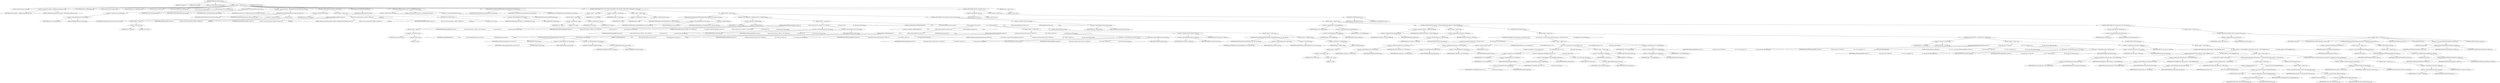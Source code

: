 digraph "TIFFReadCustomDirectory" {  
"90807" [label = <(METHOD,TIFFReadCustomDirectory)<SUB>5015</SUB>> ]
"90808" [label = <(PARAM,TIFF *tif)<SUB>5015</SUB>> ]
"90809" [label = <(PARAM,toff_t diroff)<SUB>5015</SUB>> ]
"90810" [label = <(PARAM,const TIFFFieldArray *infoarray)<SUB>5016</SUB>> ]
"90811" [label = <(BLOCK,&lt;empty&gt;,&lt;empty&gt;)<SUB>5017</SUB>> ]
"90812" [label = <(LOCAL,constchar[] module: char[])<SUB>5018</SUB>> ]
"90813" [label = <(&lt;operator&gt;.assignment,module[] = &quot;TIFFReadCustomDirectory&quot;)<SUB>5018</SUB>> ]
"90814" [label = <(IDENTIFIER,module,module[] = &quot;TIFFReadCustomDirectory&quot;)<SUB>5018</SUB>> ]
"90815" [label = <(LITERAL,&quot;TIFFReadCustomDirectory&quot;,module[] = &quot;TIFFReadCustomDirectory&quot;)<SUB>5018</SUB>> ]
"90816" [label = <(LOCAL,TIFFDirEntry* dir: TIFFDirEntry)<SUB>5019</SUB>> ]
"90817" [label = <(LOCAL,uint16_t dircount: uint16_t)<SUB>5020</SUB>> ]
"90818" [label = <(LOCAL,TIFFDirEntry* dp: TIFFDirEntry)<SUB>5021</SUB>> ]
"90819" [label = <(LOCAL,uint16_t di: uint16_t)<SUB>5022</SUB>> ]
"90820" [label = <(LOCAL,const TIFFField* fip: TIFFField)<SUB>5023</SUB>> ]
"90821" [label = <(LOCAL,uint32_t fii: uint32_t)<SUB>5024</SUB>> ]
"90822" [label = <(*tif-&gt;tif_cleanup,(*tif-&gt;tif_cleanup)(tif))<SUB>5025</SUB>> ]
"90823" [label = <(&lt;operator&gt;.indirection,*tif-&gt;tif_cleanup)<SUB>5025</SUB>> ]
"90824" [label = <(&lt;operator&gt;.indirectFieldAccess,tif-&gt;tif_cleanup)<SUB>5025</SUB>> ]
"90825" [label = <(IDENTIFIER,tif,(*tif-&gt;tif_cleanup)(tif))<SUB>5025</SUB>> ]
"90826" [label = <(FIELD_IDENTIFIER,tif_cleanup,tif_cleanup)<SUB>5025</SUB>> ]
"90827" [label = <(IDENTIFIER,tif,(*tif-&gt;tif_cleanup)(tif))<SUB>5025</SUB>> ]
"90828" [label = <(_TIFFSetupFields,_TIFFSetupFields(tif, infoarray))<SUB>5026</SUB>> ]
"90829" [label = <(IDENTIFIER,tif,_TIFFSetupFields(tif, infoarray))<SUB>5026</SUB>> ]
"90830" [label = <(IDENTIFIER,infoarray,_TIFFSetupFields(tif, infoarray))<SUB>5026</SUB>> ]
"90831" [label = <(&lt;operator&gt;.assignment,dircount = TIFFFetchDirectory(tif, diroff, &amp;dir, NULL))<SUB>5027</SUB>> ]
"90832" [label = <(IDENTIFIER,dircount,dircount = TIFFFetchDirectory(tif, diroff, &amp;dir, NULL))<SUB>5027</SUB>> ]
"90833" [label = <(TIFFFetchDirectory,TIFFFetchDirectory(tif, diroff, &amp;dir, NULL))<SUB>5027</SUB>> ]
"90834" [label = <(IDENTIFIER,tif,TIFFFetchDirectory(tif, diroff, &amp;dir, NULL))<SUB>5027</SUB>> ]
"90835" [label = <(IDENTIFIER,diroff,TIFFFetchDirectory(tif, diroff, &amp;dir, NULL))<SUB>5027</SUB>> ]
"90836" [label = <(&lt;operator&gt;.addressOf,&amp;dir)<SUB>5027</SUB>> ]
"90837" [label = <(IDENTIFIER,dir,TIFFFetchDirectory(tif, diroff, &amp;dir, NULL))<SUB>5027</SUB>> ]
"90838" [label = <(NULL,NULL)<SUB>5027</SUB>> ]
"90839" [label = <(BLOCK,&lt;empty&gt;,&lt;empty&gt;)> ]
"90840" [label = <(&lt;operator&gt;.cast,(void *)0)<SUB>5027</SUB>> ]
"90841" [label = <(UNKNOWN,void *,void *)<SUB>5027</SUB>> ]
"90842" [label = <(LITERAL,0,(void *)0)<SUB>5027</SUB>> ]
"90843" [label = <(CONTROL_STRUCTURE,if (!dircount),if (!dircount))<SUB>5028</SUB>> ]
"90844" [label = <(&lt;operator&gt;.logicalNot,!dircount)<SUB>5028</SUB>> ]
"90845" [label = <(IDENTIFIER,dircount,!dircount)<SUB>5028</SUB>> ]
"90846" [label = <(BLOCK,&lt;empty&gt;,&lt;empty&gt;)<SUB>5029</SUB>> ]
"90847" [label = <(TIFFErrorExtR,TIFFErrorExtR(tif, module,\012                      &quot;Failed to read custom directory at offset %&quot; PRIu64,\012                      diroff))<SUB>5030</SUB>> ]
"90848" [label = <(IDENTIFIER,tif,TIFFErrorExtR(tif, module,\012                      &quot;Failed to read custom directory at offset %&quot; PRIu64,\012                      diroff))<SUB>5030</SUB>> ]
"90849" [label = <(IDENTIFIER,module,TIFFErrorExtR(tif, module,\012                      &quot;Failed to read custom directory at offset %&quot; PRIu64,\012                      diroff))<SUB>5030</SUB>> ]
"90850" [label = <(LITERAL,&quot;Failed to read custom directory at offset %&quot; PRIu64,TIFFErrorExtR(tif, module,\012                      &quot;Failed to read custom directory at offset %&quot; PRIu64,\012                      diroff))<SUB>5031</SUB>> ]
"90851" [label = <(IDENTIFIER,diroff,TIFFErrorExtR(tif, module,\012                      &quot;Failed to read custom directory at offset %&quot; PRIu64,\012                      diroff))<SUB>5032</SUB>> ]
"90852" [label = <(RETURN,return 0;,return 0;)<SUB>5033</SUB>> ]
"90853" [label = <(LITERAL,0,return 0;)<SUB>5033</SUB>> ]
"90854" [label = <(TIFFFreeDirectory,TIFFFreeDirectory(tif))<SUB>5035</SUB>> ]
"90855" [label = <(IDENTIFIER,tif,TIFFFreeDirectory(tif))<SUB>5035</SUB>> ]
"90856" [label = <(_TIFFmemset,_TIFFmemset(&amp;tif-&gt;tif_dir, 0, sizeof(TIFFDirectory)))<SUB>5036</SUB>> ]
"90857" [label = <(&lt;operator&gt;.addressOf,&amp;tif-&gt;tif_dir)<SUB>5036</SUB>> ]
"90858" [label = <(&lt;operator&gt;.indirectFieldAccess,tif-&gt;tif_dir)<SUB>5036</SUB>> ]
"90859" [label = <(IDENTIFIER,tif,_TIFFmemset(&amp;tif-&gt;tif_dir, 0, sizeof(TIFFDirectory)))<SUB>5036</SUB>> ]
"90860" [label = <(FIELD_IDENTIFIER,tif_dir,tif_dir)<SUB>5036</SUB>> ]
"90861" [label = <(LITERAL,0,_TIFFmemset(&amp;tif-&gt;tif_dir, 0, sizeof(TIFFDirectory)))<SUB>5036</SUB>> ]
"90862" [label = <(&lt;operator&gt;.sizeOf,sizeof(TIFFDirectory))<SUB>5036</SUB>> ]
"90863" [label = <(IDENTIFIER,TIFFDirectory,sizeof(TIFFDirectory))<SUB>5036</SUB>> ]
"90864" [label = <(TIFFReadDirectoryCheckOrder,TIFFReadDirectoryCheckOrder(tif, dir, dircount))<SUB>5037</SUB>> ]
"90865" [label = <(IDENTIFIER,tif,TIFFReadDirectoryCheckOrder(tif, dir, dircount))<SUB>5037</SUB>> ]
"90866" [label = <(IDENTIFIER,dir,TIFFReadDirectoryCheckOrder(tif, dir, dircount))<SUB>5037</SUB>> ]
"90867" [label = <(IDENTIFIER,dircount,TIFFReadDirectoryCheckOrder(tif, dir, dircount))<SUB>5037</SUB>> ]
"90868" [label = <(CONTROL_STRUCTURE,for (di = 0, dp = dir;di &lt; dircount;di++, dp++),for (di = 0, dp = dir;di &lt; dircount;di++, dp++))<SUB>5038</SUB>> ]
"90869" [label = <(BLOCK,&lt;empty&gt;,&lt;empty&gt;)<SUB>5038</SUB>> ]
"90870" [label = <(BLOCK,&lt;empty&gt;,&lt;empty&gt;)<SUB>5038</SUB>> ]
"90871" [label = <(&lt;operator&gt;.assignment,di = 0)<SUB>5038</SUB>> ]
"90872" [label = <(IDENTIFIER,di,di = 0)<SUB>5038</SUB>> ]
"90873" [label = <(LITERAL,0,di = 0)<SUB>5038</SUB>> ]
"90874" [label = <(&lt;operator&gt;.assignment,dp = dir)<SUB>5038</SUB>> ]
"90875" [label = <(IDENTIFIER,dp,dp = dir)<SUB>5038</SUB>> ]
"90876" [label = <(IDENTIFIER,dir,dp = dir)<SUB>5038</SUB>> ]
"90877" [label = <(&lt;operator&gt;.lessThan,di &lt; dircount)<SUB>5038</SUB>> ]
"90878" [label = <(IDENTIFIER,di,di &lt; dircount)<SUB>5038</SUB>> ]
"90879" [label = <(IDENTIFIER,dircount,di &lt; dircount)<SUB>5038</SUB>> ]
"90880" [label = <(BLOCK,&lt;empty&gt;,&lt;empty&gt;)<SUB>5038</SUB>> ]
"90881" [label = <(&lt;operator&gt;.postIncrement,di++)<SUB>5038</SUB>> ]
"90882" [label = <(IDENTIFIER,di,di++)<SUB>5038</SUB>> ]
"90883" [label = <(&lt;operator&gt;.postIncrement,dp++)<SUB>5038</SUB>> ]
"90884" [label = <(IDENTIFIER,dp,dp++)<SUB>5038</SUB>> ]
"90885" [label = <(BLOCK,&lt;empty&gt;,&lt;empty&gt;)<SUB>5039</SUB>> ]
"90886" [label = <(TIFFReadDirectoryFindFieldInfo,TIFFReadDirectoryFindFieldInfo(tif, dp-&gt;tdir_tag, &amp;fii))<SUB>5040</SUB>> ]
"90887" [label = <(IDENTIFIER,tif,TIFFReadDirectoryFindFieldInfo(tif, dp-&gt;tdir_tag, &amp;fii))<SUB>5040</SUB>> ]
"90888" [label = <(&lt;operator&gt;.indirectFieldAccess,dp-&gt;tdir_tag)<SUB>5040</SUB>> ]
"90889" [label = <(IDENTIFIER,dp,TIFFReadDirectoryFindFieldInfo(tif, dp-&gt;tdir_tag, &amp;fii))<SUB>5040</SUB>> ]
"90890" [label = <(FIELD_IDENTIFIER,tdir_tag,tdir_tag)<SUB>5040</SUB>> ]
"90891" [label = <(&lt;operator&gt;.addressOf,&amp;fii)<SUB>5040</SUB>> ]
"90892" [label = <(IDENTIFIER,fii,TIFFReadDirectoryFindFieldInfo(tif, dp-&gt;tdir_tag, &amp;fii))<SUB>5040</SUB>> ]
"90893" [label = <(CONTROL_STRUCTURE,if (fii == FAILED_FII),if (fii == FAILED_FII))<SUB>5041</SUB>> ]
"90894" [label = <(&lt;operator&gt;.equals,fii == FAILED_FII)<SUB>5041</SUB>> ]
"90895" [label = <(IDENTIFIER,fii,fii == FAILED_FII)<SUB>5041</SUB>> ]
"90896" [label = <(FAILED_FII,FAILED_FII)<SUB>5041</SUB>> ]
"90897" [label = <(BLOCK,&lt;empty&gt;,&lt;empty&gt;)> ]
"90898" [label = <(&lt;operator&gt;.cast,(uint32_t)-1)<SUB>5041</SUB>> ]
"90899" [label = <(UNKNOWN,uint32_t,uint32_t)<SUB>5041</SUB>> ]
"90900" [label = <(&lt;operator&gt;.minus,-1)<SUB>5041</SUB>> ]
"90901" [label = <(LITERAL,1,-1)<SUB>5041</SUB>> ]
"90902" [label = <(BLOCK,&lt;empty&gt;,&lt;empty&gt;)<SUB>5042</SUB>> ]
"90903" [label = <(TIFFWarningExtR,TIFFWarningExtR(tif, module,\012                            &quot;Unknown field with tag %&quot; PRIu16 &quot; (0x%&quot; PRIx16\012                            &quot;) encountered&quot;,\012                            dp-&gt;tdir_tag, dp-&gt;tdir_tag))<SUB>5043</SUB>> ]
"90904" [label = <(IDENTIFIER,tif,TIFFWarningExtR(tif, module,\012                            &quot;Unknown field with tag %&quot; PRIu16 &quot; (0x%&quot; PRIx16\012                            &quot;) encountered&quot;,\012                            dp-&gt;tdir_tag, dp-&gt;tdir_tag))<SUB>5043</SUB>> ]
"90905" [label = <(IDENTIFIER,module,TIFFWarningExtR(tif, module,\012                            &quot;Unknown field with tag %&quot; PRIu16 &quot; (0x%&quot; PRIx16\012                            &quot;) encountered&quot;,\012                            dp-&gt;tdir_tag, dp-&gt;tdir_tag))<SUB>5043</SUB>> ]
"90906" [label = <(LITERAL,&quot;Unknown field with tag %&quot; PRIu16 &quot; (0x%&quot; PRIx16\012                            &quot;) encountered&quot;,TIFFWarningExtR(tif, module,\012                            &quot;Unknown field with tag %&quot; PRIu16 &quot; (0x%&quot; PRIx16\012                            &quot;) encountered&quot;,\012                            dp-&gt;tdir_tag, dp-&gt;tdir_tag))<SUB>5044</SUB>> ]
"90907" [label = <(&lt;operator&gt;.indirectFieldAccess,dp-&gt;tdir_tag)<SUB>5046</SUB>> ]
"90908" [label = <(IDENTIFIER,dp,TIFFWarningExtR(tif, module,\012                            &quot;Unknown field with tag %&quot; PRIu16 &quot; (0x%&quot; PRIx16\012                            &quot;) encountered&quot;,\012                            dp-&gt;tdir_tag, dp-&gt;tdir_tag))<SUB>5046</SUB>> ]
"90909" [label = <(FIELD_IDENTIFIER,tdir_tag,tdir_tag)<SUB>5046</SUB>> ]
"90910" [label = <(&lt;operator&gt;.indirectFieldAccess,dp-&gt;tdir_tag)<SUB>5046</SUB>> ]
"90911" [label = <(IDENTIFIER,dp,TIFFWarningExtR(tif, module,\012                            &quot;Unknown field with tag %&quot; PRIu16 &quot; (0x%&quot; PRIx16\012                            &quot;) encountered&quot;,\012                            dp-&gt;tdir_tag, dp-&gt;tdir_tag))<SUB>5046</SUB>> ]
"90912" [label = <(FIELD_IDENTIFIER,tdir_tag,tdir_tag)<SUB>5046</SUB>> ]
"90913" [label = <(CONTROL_STRUCTURE,if (!_TIFFMergeFields(\012                    tif,\012                    _TIFFCreateAnonField(tif, dp-&gt;tdir_tag,\012                                         (TIFFDataType)dp-&gt;tdir_type),\012                    1)),if (!_TIFFMergeFields(\012                    tif,\012                    _TIFFCreateAnonField(tif, dp-&gt;tdir_tag,\012                                         (TIFFDataType)dp-&gt;tdir_type),\012                    1)))<SUB>5047</SUB>> ]
"90914" [label = <(&lt;operator&gt;.logicalNot,!_TIFFMergeFields(\012                    tif,\012                    _TIFFCreateAnonField(tif, dp-&gt;tdir_tag,\012                                         (TIFFDataType)dp-&gt;tdir_type),\012                    1))<SUB>5047</SUB>> ]
"90915" [label = <(_TIFFMergeFields,_TIFFMergeFields(\012                    tif,\012                    _TIFFCreateAnonField(tif, dp-&gt;tdir_tag,\012                                         (TIFFDataType)dp-&gt;tdir_type),\012                    1))<SUB>5047</SUB>> ]
"90916" [label = <(IDENTIFIER,tif,_TIFFMergeFields(\012                    tif,\012                    _TIFFCreateAnonField(tif, dp-&gt;tdir_tag,\012                                         (TIFFDataType)dp-&gt;tdir_type),\012                    1))<SUB>5048</SUB>> ]
"90917" [label = <(_TIFFCreateAnonField,_TIFFCreateAnonField(tif, dp-&gt;tdir_tag,\012                                         (TIFFDataType)dp-&gt;tdir_type))<SUB>5049</SUB>> ]
"90918" [label = <(IDENTIFIER,tif,_TIFFCreateAnonField(tif, dp-&gt;tdir_tag,\012                                         (TIFFDataType)dp-&gt;tdir_type))<SUB>5049</SUB>> ]
"90919" [label = <(&lt;operator&gt;.indirectFieldAccess,dp-&gt;tdir_tag)<SUB>5049</SUB>> ]
"90920" [label = <(IDENTIFIER,dp,_TIFFCreateAnonField(tif, dp-&gt;tdir_tag,\012                                         (TIFFDataType)dp-&gt;tdir_type))<SUB>5049</SUB>> ]
"90921" [label = <(FIELD_IDENTIFIER,tdir_tag,tdir_tag)<SUB>5049</SUB>> ]
"90922" [label = <(&lt;operator&gt;.cast,(TIFFDataType)dp-&gt;tdir_type)<SUB>5050</SUB>> ]
"90923" [label = <(UNKNOWN,TIFFDataType,TIFFDataType)<SUB>5050</SUB>> ]
"90924" [label = <(&lt;operator&gt;.indirectFieldAccess,dp-&gt;tdir_type)<SUB>5050</SUB>> ]
"90925" [label = <(IDENTIFIER,dp,(TIFFDataType)dp-&gt;tdir_type)<SUB>5050</SUB>> ]
"90926" [label = <(FIELD_IDENTIFIER,tdir_type,tdir_type)<SUB>5050</SUB>> ]
"90927" [label = <(LITERAL,1,_TIFFMergeFields(\012                    tif,\012                    _TIFFCreateAnonField(tif, dp-&gt;tdir_tag,\012                                         (TIFFDataType)dp-&gt;tdir_type),\012                    1))<SUB>5051</SUB>> ]
"90928" [label = <(BLOCK,&lt;empty&gt;,&lt;empty&gt;)<SUB>5052</SUB>> ]
"90929" [label = <(TIFFWarningExtR,TIFFWarningExtR(tif, module,\012                                &quot;Registering anonymous field with tag %&quot; PRIu16\012                                &quot; (0x%&quot; PRIx16 &quot;) failed&quot;,\012                                dp-&gt;tdir_tag, dp-&gt;tdir_tag))<SUB>5053</SUB>> ]
"90930" [label = <(IDENTIFIER,tif,TIFFWarningExtR(tif, module,\012                                &quot;Registering anonymous field with tag %&quot; PRIu16\012                                &quot; (0x%&quot; PRIx16 &quot;) failed&quot;,\012                                dp-&gt;tdir_tag, dp-&gt;tdir_tag))<SUB>5053</SUB>> ]
"90931" [label = <(IDENTIFIER,module,TIFFWarningExtR(tif, module,\012                                &quot;Registering anonymous field with tag %&quot; PRIu16\012                                &quot; (0x%&quot; PRIx16 &quot;) failed&quot;,\012                                dp-&gt;tdir_tag, dp-&gt;tdir_tag))<SUB>5053</SUB>> ]
"90932" [label = <(LITERAL,&quot;Registering anonymous field with tag %&quot; PRIu16\012                                &quot; (0x%&quot; PRIx16 &quot;) failed&quot;,TIFFWarningExtR(tif, module,\012                                &quot;Registering anonymous field with tag %&quot; PRIu16\012                                &quot; (0x%&quot; PRIx16 &quot;) failed&quot;,\012                                dp-&gt;tdir_tag, dp-&gt;tdir_tag))<SUB>5054</SUB>> ]
"90933" [label = <(&lt;operator&gt;.indirectFieldAccess,dp-&gt;tdir_tag)<SUB>5056</SUB>> ]
"90934" [label = <(IDENTIFIER,dp,TIFFWarningExtR(tif, module,\012                                &quot;Registering anonymous field with tag %&quot; PRIu16\012                                &quot; (0x%&quot; PRIx16 &quot;) failed&quot;,\012                                dp-&gt;tdir_tag, dp-&gt;tdir_tag))<SUB>5056</SUB>> ]
"90935" [label = <(FIELD_IDENTIFIER,tdir_tag,tdir_tag)<SUB>5056</SUB>> ]
"90936" [label = <(&lt;operator&gt;.indirectFieldAccess,dp-&gt;tdir_tag)<SUB>5056</SUB>> ]
"90937" [label = <(IDENTIFIER,dp,TIFFWarningExtR(tif, module,\012                                &quot;Registering anonymous field with tag %&quot; PRIu16\012                                &quot; (0x%&quot; PRIx16 &quot;) failed&quot;,\012                                dp-&gt;tdir_tag, dp-&gt;tdir_tag))<SUB>5056</SUB>> ]
"90938" [label = <(FIELD_IDENTIFIER,tdir_tag,tdir_tag)<SUB>5056</SUB>> ]
"90939" [label = <(&lt;operator&gt;.assignment,dp-&gt;tdir_ignore = TRUE)<SUB>5057</SUB>> ]
"90940" [label = <(&lt;operator&gt;.indirectFieldAccess,dp-&gt;tdir_ignore)<SUB>5057</SUB>> ]
"90941" [label = <(IDENTIFIER,dp,dp-&gt;tdir_ignore = TRUE)<SUB>5057</SUB>> ]
"90942" [label = <(FIELD_IDENTIFIER,tdir_ignore,tdir_ignore)<SUB>5057</SUB>> ]
"90943" [label = <(IDENTIFIER,TRUE,dp-&gt;tdir_ignore = TRUE)<SUB>5057</SUB>> ]
"90944" [label = <(CONTROL_STRUCTURE,else,else)<SUB>5060</SUB>> ]
"90945" [label = <(BLOCK,&lt;empty&gt;,&lt;empty&gt;)<SUB>5060</SUB>> ]
"90946" [label = <(TIFFReadDirectoryFindFieldInfo,TIFFReadDirectoryFindFieldInfo(tif, dp-&gt;tdir_tag, &amp;fii))<SUB>5061</SUB>> ]
"90947" [label = <(IDENTIFIER,tif,TIFFReadDirectoryFindFieldInfo(tif, dp-&gt;tdir_tag, &amp;fii))<SUB>5061</SUB>> ]
"90948" [label = <(&lt;operator&gt;.indirectFieldAccess,dp-&gt;tdir_tag)<SUB>5061</SUB>> ]
"90949" [label = <(IDENTIFIER,dp,TIFFReadDirectoryFindFieldInfo(tif, dp-&gt;tdir_tag, &amp;fii))<SUB>5061</SUB>> ]
"90950" [label = <(FIELD_IDENTIFIER,tdir_tag,tdir_tag)<SUB>5061</SUB>> ]
"90951" [label = <(&lt;operator&gt;.addressOf,&amp;fii)<SUB>5061</SUB>> ]
"90952" [label = <(IDENTIFIER,fii,TIFFReadDirectoryFindFieldInfo(tif, dp-&gt;tdir_tag, &amp;fii))<SUB>5061</SUB>> ]
"90953" [label = <(assert,assert(fii != FAILED_FII))<SUB>5062</SUB>> ]
"90954" [label = <(&lt;operator&gt;.notEquals,fii != FAILED_FII)<SUB>5062</SUB>> ]
"90955" [label = <(IDENTIFIER,fii,fii != FAILED_FII)<SUB>5062</SUB>> ]
"90956" [label = <(FAILED_FII,FAILED_FII)<SUB>5062</SUB>> ]
"90957" [label = <(BLOCK,&lt;empty&gt;,&lt;empty&gt;)> ]
"90958" [label = <(&lt;operator&gt;.cast,(uint32_t)-1)<SUB>5062</SUB>> ]
"90959" [label = <(UNKNOWN,uint32_t,uint32_t)<SUB>5062</SUB>> ]
"90960" [label = <(&lt;operator&gt;.minus,-1)<SUB>5062</SUB>> ]
"90961" [label = <(LITERAL,1,-1)<SUB>5062</SUB>> ]
"90962" [label = <(CONTROL_STRUCTURE,if (!dp-&gt;tdir_ignore),if (!dp-&gt;tdir_ignore))<SUB>5065</SUB>> ]
"90963" [label = <(&lt;operator&gt;.logicalNot,!dp-&gt;tdir_ignore)<SUB>5065</SUB>> ]
"90964" [label = <(&lt;operator&gt;.indirectFieldAccess,dp-&gt;tdir_ignore)<SUB>5065</SUB>> ]
"90965" [label = <(IDENTIFIER,dp,!dp-&gt;tdir_ignore)<SUB>5065</SUB>> ]
"90966" [label = <(FIELD_IDENTIFIER,tdir_ignore,tdir_ignore)<SUB>5065</SUB>> ]
"90967" [label = <(BLOCK,&lt;empty&gt;,&lt;empty&gt;)<SUB>5066</SUB>> ]
"90968" [label = <(&lt;operator&gt;.assignment,fip = tif-&gt;tif_fields[fii])<SUB>5067</SUB>> ]
"90969" [label = <(IDENTIFIER,fip,fip = tif-&gt;tif_fields[fii])<SUB>5067</SUB>> ]
"90970" [label = <(&lt;operator&gt;.indirectIndexAccess,tif-&gt;tif_fields[fii])<SUB>5067</SUB>> ]
"90971" [label = <(&lt;operator&gt;.indirectFieldAccess,tif-&gt;tif_fields)<SUB>5067</SUB>> ]
"90972" [label = <(IDENTIFIER,tif,fip = tif-&gt;tif_fields[fii])<SUB>5067</SUB>> ]
"90973" [label = <(FIELD_IDENTIFIER,tif_fields,tif_fields)<SUB>5067</SUB>> ]
"90974" [label = <(IDENTIFIER,fii,fip = tif-&gt;tif_fields[fii])<SUB>5067</SUB>> ]
"90975" [label = <(CONTROL_STRUCTURE,if (fip-&gt;field_bit == FIELD_IGNORE),if (fip-&gt;field_bit == FIELD_IGNORE))<SUB>5068</SUB>> ]
"90976" [label = <(&lt;operator&gt;.equals,fip-&gt;field_bit == FIELD_IGNORE)<SUB>5068</SUB>> ]
"90977" [label = <(&lt;operator&gt;.indirectFieldAccess,fip-&gt;field_bit)<SUB>5068</SUB>> ]
"90978" [label = <(IDENTIFIER,fip,fip-&gt;field_bit == FIELD_IGNORE)<SUB>5068</SUB>> ]
"90979" [label = <(FIELD_IDENTIFIER,field_bit,field_bit)<SUB>5068</SUB>> ]
"90980" [label = <(IDENTIFIER,FIELD_IGNORE,fip-&gt;field_bit == FIELD_IGNORE)<SUB>5068</SUB>> ]
"90981" [label = <(BLOCK,&lt;empty&gt;,&lt;empty&gt;)<SUB>5069</SUB>> ]
"90982" [label = <(&lt;operator&gt;.assignment,dp-&gt;tdir_ignore = TRUE)<SUB>5069</SUB>> ]
"90983" [label = <(&lt;operator&gt;.indirectFieldAccess,dp-&gt;tdir_ignore)<SUB>5069</SUB>> ]
"90984" [label = <(IDENTIFIER,dp,dp-&gt;tdir_ignore = TRUE)<SUB>5069</SUB>> ]
"90985" [label = <(FIELD_IDENTIFIER,tdir_ignore,tdir_ignore)<SUB>5069</SUB>> ]
"90986" [label = <(IDENTIFIER,TRUE,dp-&gt;tdir_ignore = TRUE)<SUB>5069</SUB>> ]
"90987" [label = <(CONTROL_STRUCTURE,else,else)<SUB>5071</SUB>> ]
"90988" [label = <(BLOCK,&lt;empty&gt;,&lt;empty&gt;)<SUB>5071</SUB>> ]
"90989" [label = <(CONTROL_STRUCTURE,while ((fip-&gt;field_type != TIFF_ANY) &amp;&amp;\012                       (fip-&gt;field_type != dp-&gt;tdir_type)),while ((fip-&gt;field_type != TIFF_ANY) &amp;&amp;\012                       (fip-&gt;field_type != dp-&gt;tdir_type)))<SUB>5073</SUB>> ]
"90990" [label = <(&lt;operator&gt;.logicalAnd,(fip-&gt;field_type != TIFF_ANY) &amp;&amp;\012                       (fip-&gt;field_type != dp-&gt;tdir_type))<SUB>5073</SUB>> ]
"90991" [label = <(&lt;operator&gt;.notEquals,fip-&gt;field_type != TIFF_ANY)<SUB>5073</SUB>> ]
"90992" [label = <(&lt;operator&gt;.indirectFieldAccess,fip-&gt;field_type)<SUB>5073</SUB>> ]
"90993" [label = <(IDENTIFIER,fip,fip-&gt;field_type != TIFF_ANY)<SUB>5073</SUB>> ]
"90994" [label = <(FIELD_IDENTIFIER,field_type,field_type)<SUB>5073</SUB>> ]
"90995" [label = <(IDENTIFIER,TIFF_ANY,fip-&gt;field_type != TIFF_ANY)<SUB>5073</SUB>> ]
"90996" [label = <(&lt;operator&gt;.notEquals,fip-&gt;field_type != dp-&gt;tdir_type)<SUB>5074</SUB>> ]
"90997" [label = <(&lt;operator&gt;.indirectFieldAccess,fip-&gt;field_type)<SUB>5074</SUB>> ]
"90998" [label = <(IDENTIFIER,fip,fip-&gt;field_type != dp-&gt;tdir_type)<SUB>5074</SUB>> ]
"90999" [label = <(FIELD_IDENTIFIER,field_type,field_type)<SUB>5074</SUB>> ]
"91000" [label = <(&lt;operator&gt;.indirectFieldAccess,dp-&gt;tdir_type)<SUB>5074</SUB>> ]
"91001" [label = <(IDENTIFIER,dp,fip-&gt;field_type != dp-&gt;tdir_type)<SUB>5074</SUB>> ]
"91002" [label = <(FIELD_IDENTIFIER,tdir_type,tdir_type)<SUB>5074</SUB>> ]
"91003" [label = <(BLOCK,&lt;empty&gt;,&lt;empty&gt;)<SUB>5075</SUB>> ]
"91004" [label = <(&lt;operator&gt;.postIncrement,fii++)<SUB>5076</SUB>> ]
"91005" [label = <(IDENTIFIER,fii,fii++)<SUB>5076</SUB>> ]
"91006" [label = <(CONTROL_STRUCTURE,if ((fii == tif-&gt;tif_nfields) ||\012                        (tif-&gt;tif_fields[fii]-&gt;field_tag !=\012                         (uint32_t)dp-&gt;tdir_tag)),if ((fii == tif-&gt;tif_nfields) ||\012                        (tif-&gt;tif_fields[fii]-&gt;field_tag !=\012                         (uint32_t)dp-&gt;tdir_tag)))<SUB>5077</SUB>> ]
"91007" [label = <(&lt;operator&gt;.logicalOr,(fii == tif-&gt;tif_nfields) ||\012                        (tif-&gt;tif_fields[fii]-&gt;field_tag !=\012                         (uint32_t)dp-&gt;tdir_tag))<SUB>5077</SUB>> ]
"91008" [label = <(&lt;operator&gt;.equals,fii == tif-&gt;tif_nfields)<SUB>5077</SUB>> ]
"91009" [label = <(IDENTIFIER,fii,fii == tif-&gt;tif_nfields)<SUB>5077</SUB>> ]
"91010" [label = <(&lt;operator&gt;.indirectFieldAccess,tif-&gt;tif_nfields)<SUB>5077</SUB>> ]
"91011" [label = <(IDENTIFIER,tif,fii == tif-&gt;tif_nfields)<SUB>5077</SUB>> ]
"91012" [label = <(FIELD_IDENTIFIER,tif_nfields,tif_nfields)<SUB>5077</SUB>> ]
"91013" [label = <(&lt;operator&gt;.notEquals,tif-&gt;tif_fields[fii]-&gt;field_tag !=\012                         (uint32_t)dp-&gt;tdir_tag)<SUB>5078</SUB>> ]
"91014" [label = <(&lt;operator&gt;.indirectFieldAccess,tif-&gt;tif_fields[fii]-&gt;field_tag)<SUB>5078</SUB>> ]
"91015" [label = <(&lt;operator&gt;.indirectIndexAccess,tif-&gt;tif_fields[fii])<SUB>5078</SUB>> ]
"91016" [label = <(&lt;operator&gt;.indirectFieldAccess,tif-&gt;tif_fields)<SUB>5078</SUB>> ]
"91017" [label = <(IDENTIFIER,tif,tif-&gt;tif_fields[fii]-&gt;field_tag !=\012                         (uint32_t)dp-&gt;tdir_tag)<SUB>5078</SUB>> ]
"91018" [label = <(FIELD_IDENTIFIER,tif_fields,tif_fields)<SUB>5078</SUB>> ]
"91019" [label = <(IDENTIFIER,fii,tif-&gt;tif_fields[fii]-&gt;field_tag !=\012                         (uint32_t)dp-&gt;tdir_tag)<SUB>5078</SUB>> ]
"91020" [label = <(FIELD_IDENTIFIER,field_tag,field_tag)<SUB>5078</SUB>> ]
"91021" [label = <(&lt;operator&gt;.cast,(uint32_t)dp-&gt;tdir_tag)<SUB>5079</SUB>> ]
"91022" [label = <(UNKNOWN,uint32_t,uint32_t)<SUB>5079</SUB>> ]
"91023" [label = <(&lt;operator&gt;.indirectFieldAccess,dp-&gt;tdir_tag)<SUB>5079</SUB>> ]
"91024" [label = <(IDENTIFIER,dp,(uint32_t)dp-&gt;tdir_tag)<SUB>5079</SUB>> ]
"91025" [label = <(FIELD_IDENTIFIER,tdir_tag,tdir_tag)<SUB>5079</SUB>> ]
"91026" [label = <(BLOCK,&lt;empty&gt;,&lt;empty&gt;)<SUB>5080</SUB>> ]
"91027" [label = <(&lt;operator&gt;.assignment,fii = 0xFFFF)<SUB>5081</SUB>> ]
"91028" [label = <(IDENTIFIER,fii,fii = 0xFFFF)<SUB>5081</SUB>> ]
"91029" [label = <(LITERAL,0xFFFF,fii = 0xFFFF)<SUB>5081</SUB>> ]
"91030" [label = <(CONTROL_STRUCTURE,break;,break;)<SUB>5082</SUB>> ]
"91031" [label = <(&lt;operator&gt;.assignment,fip = tif-&gt;tif_fields[fii])<SUB>5084</SUB>> ]
"91032" [label = <(IDENTIFIER,fip,fip = tif-&gt;tif_fields[fii])<SUB>5084</SUB>> ]
"91033" [label = <(&lt;operator&gt;.indirectIndexAccess,tif-&gt;tif_fields[fii])<SUB>5084</SUB>> ]
"91034" [label = <(&lt;operator&gt;.indirectFieldAccess,tif-&gt;tif_fields)<SUB>5084</SUB>> ]
"91035" [label = <(IDENTIFIER,tif,fip = tif-&gt;tif_fields[fii])<SUB>5084</SUB>> ]
"91036" [label = <(FIELD_IDENTIFIER,tif_fields,tif_fields)<SUB>5084</SUB>> ]
"91037" [label = <(IDENTIFIER,fii,fip = tif-&gt;tif_fields[fii])<SUB>5084</SUB>> ]
"91038" [label = <(CONTROL_STRUCTURE,if (fii == 0xFFFF),if (fii == 0xFFFF))<SUB>5086</SUB>> ]
"91039" [label = <(&lt;operator&gt;.equals,fii == 0xFFFF)<SUB>5086</SUB>> ]
"91040" [label = <(IDENTIFIER,fii,fii == 0xFFFF)<SUB>5086</SUB>> ]
"91041" [label = <(LITERAL,0xFFFF,fii == 0xFFFF)<SUB>5086</SUB>> ]
"91042" [label = <(BLOCK,&lt;empty&gt;,&lt;empty&gt;)<SUB>5087</SUB>> ]
"91043" [label = <(TIFFWarningExtR,TIFFWarningExtR(tif, module,\012                                    &quot;Wrong data type %&quot; PRIu16\012                                    &quot; for \&quot;%s\&quot;; tag ignored&quot;,\012                                    dp-&gt;tdir_type, fip-&gt;field_name))<SUB>5088</SUB>> ]
"91044" [label = <(IDENTIFIER,tif,TIFFWarningExtR(tif, module,\012                                    &quot;Wrong data type %&quot; PRIu16\012                                    &quot; for \&quot;%s\&quot;; tag ignored&quot;,\012                                    dp-&gt;tdir_type, fip-&gt;field_name))<SUB>5088</SUB>> ]
"91045" [label = <(IDENTIFIER,module,TIFFWarningExtR(tif, module,\012                                    &quot;Wrong data type %&quot; PRIu16\012                                    &quot; for \&quot;%s\&quot;; tag ignored&quot;,\012                                    dp-&gt;tdir_type, fip-&gt;field_name))<SUB>5088</SUB>> ]
"91046" [label = <(LITERAL,&quot;Wrong data type %&quot; PRIu16\012                                    &quot; for \&quot;%s\&quot;; tag ignored&quot;,TIFFWarningExtR(tif, module,\012                                    &quot;Wrong data type %&quot; PRIu16\012                                    &quot; for \&quot;%s\&quot;; tag ignored&quot;,\012                                    dp-&gt;tdir_type, fip-&gt;field_name))<SUB>5089</SUB>> ]
"91047" [label = <(&lt;operator&gt;.indirectFieldAccess,dp-&gt;tdir_type)<SUB>5091</SUB>> ]
"91048" [label = <(IDENTIFIER,dp,TIFFWarningExtR(tif, module,\012                                    &quot;Wrong data type %&quot; PRIu16\012                                    &quot; for \&quot;%s\&quot;; tag ignored&quot;,\012                                    dp-&gt;tdir_type, fip-&gt;field_name))<SUB>5091</SUB>> ]
"91049" [label = <(FIELD_IDENTIFIER,tdir_type,tdir_type)<SUB>5091</SUB>> ]
"91050" [label = <(&lt;operator&gt;.indirectFieldAccess,fip-&gt;field_name)<SUB>5091</SUB>> ]
"91051" [label = <(IDENTIFIER,fip,TIFFWarningExtR(tif, module,\012                                    &quot;Wrong data type %&quot; PRIu16\012                                    &quot; for \&quot;%s\&quot;; tag ignored&quot;,\012                                    dp-&gt;tdir_type, fip-&gt;field_name))<SUB>5091</SUB>> ]
"91052" [label = <(FIELD_IDENTIFIER,field_name,field_name)<SUB>5091</SUB>> ]
"91053" [label = <(&lt;operator&gt;.assignment,dp-&gt;tdir_ignore = TRUE)<SUB>5092</SUB>> ]
"91054" [label = <(&lt;operator&gt;.indirectFieldAccess,dp-&gt;tdir_ignore)<SUB>5092</SUB>> ]
"91055" [label = <(IDENTIFIER,dp,dp-&gt;tdir_ignore = TRUE)<SUB>5092</SUB>> ]
"91056" [label = <(FIELD_IDENTIFIER,tdir_ignore,tdir_ignore)<SUB>5092</SUB>> ]
"91057" [label = <(IDENTIFIER,TRUE,dp-&gt;tdir_ignore = TRUE)<SUB>5092</SUB>> ]
"91058" [label = <(CONTROL_STRUCTURE,else,else)<SUB>5095</SUB>> ]
"91059" [label = <(BLOCK,&lt;empty&gt;,&lt;empty&gt;)<SUB>5095</SUB>> ]
"91060" [label = <(CONTROL_STRUCTURE,if ((fip-&gt;field_readcount != TIFF_VARIABLE) &amp;&amp;\012                        (fip-&gt;field_readcount != TIFF_VARIABLE2)),if ((fip-&gt;field_readcount != TIFF_VARIABLE) &amp;&amp;\012                        (fip-&gt;field_readcount != TIFF_VARIABLE2)))<SUB>5097</SUB>> ]
"91061" [label = <(&lt;operator&gt;.logicalAnd,(fip-&gt;field_readcount != TIFF_VARIABLE) &amp;&amp;\012                        (fip-&gt;field_readcount != TIFF_VARIABLE2))<SUB>5097</SUB>> ]
"91062" [label = <(&lt;operator&gt;.notEquals,fip-&gt;field_readcount != TIFF_VARIABLE)<SUB>5097</SUB>> ]
"91063" [label = <(&lt;operator&gt;.indirectFieldAccess,fip-&gt;field_readcount)<SUB>5097</SUB>> ]
"91064" [label = <(IDENTIFIER,fip,fip-&gt;field_readcount != TIFF_VARIABLE)<SUB>5097</SUB>> ]
"91065" [label = <(FIELD_IDENTIFIER,field_readcount,field_readcount)<SUB>5097</SUB>> ]
"91066" [label = <(IDENTIFIER,TIFF_VARIABLE,fip-&gt;field_readcount != TIFF_VARIABLE)<SUB>5097</SUB>> ]
"91067" [label = <(&lt;operator&gt;.notEquals,fip-&gt;field_readcount != TIFF_VARIABLE2)<SUB>5098</SUB>> ]
"91068" [label = <(&lt;operator&gt;.indirectFieldAccess,fip-&gt;field_readcount)<SUB>5098</SUB>> ]
"91069" [label = <(IDENTIFIER,fip,fip-&gt;field_readcount != TIFF_VARIABLE2)<SUB>5098</SUB>> ]
"91070" [label = <(FIELD_IDENTIFIER,field_readcount,field_readcount)<SUB>5098</SUB>> ]
"91071" [label = <(IDENTIFIER,TIFF_VARIABLE2,fip-&gt;field_readcount != TIFF_VARIABLE2)<SUB>5098</SUB>> ]
"91072" [label = <(BLOCK,&lt;empty&gt;,&lt;empty&gt;)<SUB>5099</SUB>> ]
"91073" [label = <(LOCAL,uint32_t expected: uint32_t)<SUB>5100</SUB>> ]
"91074" [label = <(CONTROL_STRUCTURE,if (fip-&gt;field_readcount == TIFF_SPP),if (fip-&gt;field_readcount == TIFF_SPP))<SUB>5101</SUB>> ]
"91075" [label = <(&lt;operator&gt;.equals,fip-&gt;field_readcount == TIFF_SPP)<SUB>5101</SUB>> ]
"91076" [label = <(&lt;operator&gt;.indirectFieldAccess,fip-&gt;field_readcount)<SUB>5101</SUB>> ]
"91077" [label = <(IDENTIFIER,fip,fip-&gt;field_readcount == TIFF_SPP)<SUB>5101</SUB>> ]
"91078" [label = <(FIELD_IDENTIFIER,field_readcount,field_readcount)<SUB>5101</SUB>> ]
"91079" [label = <(IDENTIFIER,TIFF_SPP,fip-&gt;field_readcount == TIFF_SPP)<SUB>5101</SUB>> ]
"91080" [label = <(BLOCK,&lt;empty&gt;,&lt;empty&gt;)<SUB>5102</SUB>> ]
"91081" [label = <(&lt;operator&gt;.assignment,expected =\012                                (uint32_t)tif-&gt;tif_dir.td_samplesperpixel)<SUB>5102</SUB>> ]
"91082" [label = <(IDENTIFIER,expected,expected =\012                                (uint32_t)tif-&gt;tif_dir.td_samplesperpixel)<SUB>5102</SUB>> ]
"91083" [label = <(&lt;operator&gt;.cast,(uint32_t)tif-&gt;tif_dir.td_samplesperpixel)<SUB>5103</SUB>> ]
"91084" [label = <(UNKNOWN,uint32_t,uint32_t)<SUB>5103</SUB>> ]
"91085" [label = <(&lt;operator&gt;.fieldAccess,tif-&gt;tif_dir.td_samplesperpixel)<SUB>5103</SUB>> ]
"91086" [label = <(&lt;operator&gt;.indirectFieldAccess,tif-&gt;tif_dir)<SUB>5103</SUB>> ]
"91087" [label = <(IDENTIFIER,tif,(uint32_t)tif-&gt;tif_dir.td_samplesperpixel)<SUB>5103</SUB>> ]
"91088" [label = <(FIELD_IDENTIFIER,tif_dir,tif_dir)<SUB>5103</SUB>> ]
"91089" [label = <(FIELD_IDENTIFIER,td_samplesperpixel,td_samplesperpixel)<SUB>5103</SUB>> ]
"91090" [label = <(CONTROL_STRUCTURE,else,else)<SUB>5105</SUB>> ]
"91091" [label = <(BLOCK,&lt;empty&gt;,&lt;empty&gt;)<SUB>5105</SUB>> ]
"91092" [label = <(&lt;operator&gt;.assignment,expected = (uint32_t)fip-&gt;field_readcount)<SUB>5105</SUB>> ]
"91093" [label = <(IDENTIFIER,expected,expected = (uint32_t)fip-&gt;field_readcount)<SUB>5105</SUB>> ]
"91094" [label = <(&lt;operator&gt;.cast,(uint32_t)fip-&gt;field_readcount)<SUB>5105</SUB>> ]
"91095" [label = <(UNKNOWN,uint32_t,uint32_t)<SUB>5105</SUB>> ]
"91096" [label = <(&lt;operator&gt;.indirectFieldAccess,fip-&gt;field_readcount)<SUB>5105</SUB>> ]
"91097" [label = <(IDENTIFIER,fip,(uint32_t)fip-&gt;field_readcount)<SUB>5105</SUB>> ]
"91098" [label = <(FIELD_IDENTIFIER,field_readcount,field_readcount)<SUB>5105</SUB>> ]
"91099" [label = <(CONTROL_STRUCTURE,if (!CheckDirCount(tif, dp, expected)),if (!CheckDirCount(tif, dp, expected)))<SUB>5106</SUB>> ]
"91100" [label = <(&lt;operator&gt;.logicalNot,!CheckDirCount(tif, dp, expected))<SUB>5106</SUB>> ]
"91101" [label = <(CheckDirCount,CheckDirCount(tif, dp, expected))<SUB>5106</SUB>> ]
"91102" [label = <(IDENTIFIER,tif,CheckDirCount(tif, dp, expected))<SUB>5106</SUB>> ]
"91103" [label = <(IDENTIFIER,dp,CheckDirCount(tif, dp, expected))<SUB>5106</SUB>> ]
"91104" [label = <(IDENTIFIER,expected,CheckDirCount(tif, dp, expected))<SUB>5106</SUB>> ]
"91105" [label = <(BLOCK,&lt;empty&gt;,&lt;empty&gt;)<SUB>5107</SUB>> ]
"91106" [label = <(&lt;operator&gt;.assignment,dp-&gt;tdir_ignore = TRUE)<SUB>5107</SUB>> ]
"91107" [label = <(&lt;operator&gt;.indirectFieldAccess,dp-&gt;tdir_ignore)<SUB>5107</SUB>> ]
"91108" [label = <(IDENTIFIER,dp,dp-&gt;tdir_ignore = TRUE)<SUB>5107</SUB>> ]
"91109" [label = <(FIELD_IDENTIFIER,tdir_ignore,tdir_ignore)<SUB>5107</SUB>> ]
"91110" [label = <(IDENTIFIER,TRUE,dp-&gt;tdir_ignore = TRUE)<SUB>5107</SUB>> ]
"91111" [label = <(CONTROL_STRUCTURE,if (!dp-&gt;tdir_ignore),if (!dp-&gt;tdir_ignore))<SUB>5111</SUB>> ]
"91112" [label = <(&lt;operator&gt;.logicalNot,!dp-&gt;tdir_ignore)<SUB>5111</SUB>> ]
"91113" [label = <(&lt;operator&gt;.indirectFieldAccess,dp-&gt;tdir_ignore)<SUB>5111</SUB>> ]
"91114" [label = <(IDENTIFIER,dp,!dp-&gt;tdir_ignore)<SUB>5111</SUB>> ]
"91115" [label = <(FIELD_IDENTIFIER,tdir_ignore,tdir_ignore)<SUB>5111</SUB>> ]
"91116" [label = <(BLOCK,&lt;empty&gt;,&lt;empty&gt;)<SUB>5112</SUB>> ]
"91117" [label = <(CONTROL_STRUCTURE,switch(dp-&gt;tdir_tag),switch(dp-&gt;tdir_tag))<SUB>5113</SUB>> ]
"91118" [label = <(&lt;operator&gt;.indirectFieldAccess,dp-&gt;tdir_tag)<SUB>5113</SUB>> ]
"91119" [label = <(IDENTIFIER,dp,switch(dp-&gt;tdir_tag))<SUB>5113</SUB>> ]
"91120" [label = <(FIELD_IDENTIFIER,tdir_tag,tdir_tag)<SUB>5113</SUB>> ]
"91121" [label = <(BLOCK,&lt;empty&gt;,&lt;empty&gt;)<SUB>5114</SUB>> ]
"91122" [label = <(JUMP_TARGET,case)<SUB>5115</SUB>> ]
"91123" [label = <(IDENTIFIER,EXIFTAG_SUBJECTDISTANCE,&lt;empty&gt;)<SUB>5115</SUB>> ]
"91124" [label = <(CONTROL_STRUCTURE,if (!TIFFFieldIsAnonymous(fip)),if (!TIFFFieldIsAnonymous(fip)))<SUB>5116</SUB>> ]
"91125" [label = <(&lt;operator&gt;.logicalNot,!TIFFFieldIsAnonymous(fip))<SUB>5116</SUB>> ]
"91126" [label = <(TIFFFieldIsAnonymous,TIFFFieldIsAnonymous(fip))<SUB>5116</SUB>> ]
"91127" [label = <(IDENTIFIER,fip,TIFFFieldIsAnonymous(fip))<SUB>5116</SUB>> ]
"91128" [label = <(BLOCK,&lt;empty&gt;,&lt;empty&gt;)<SUB>5117</SUB>> ]
"91129" [label = <(&lt;operator&gt;.cast,(void)TIFFFetchSubjectDistance(tif, dp))<SUB>5120</SUB>> ]
"91130" [label = <(UNKNOWN,void,void)<SUB>5120</SUB>> ]
"91131" [label = <(TIFFFetchSubjectDistance,TIFFFetchSubjectDistance(tif, dp))<SUB>5120</SUB>> ]
"91132" [label = <(IDENTIFIER,tif,TIFFFetchSubjectDistance(tif, dp))<SUB>5120</SUB>> ]
"91133" [label = <(IDENTIFIER,dp,TIFFFetchSubjectDistance(tif, dp))<SUB>5120</SUB>> ]
"91134" [label = <(CONTROL_STRUCTURE,else,else)<SUB>5123</SUB>> ]
"91135" [label = <(BLOCK,&lt;empty&gt;,&lt;empty&gt;)<SUB>5123</SUB>> ]
"91136" [label = <(&lt;operator&gt;.cast,(void)TIFFFetchNormalTag(tif, dp, TRUE))<SUB>5124</SUB>> ]
"91137" [label = <(UNKNOWN,void,void)<SUB>5124</SUB>> ]
"91138" [label = <(TIFFFetchNormalTag,TIFFFetchNormalTag(tif, dp, TRUE))<SUB>5124</SUB>> ]
"91139" [label = <(IDENTIFIER,tif,TIFFFetchNormalTag(tif, dp, TRUE))<SUB>5124</SUB>> ]
"91140" [label = <(IDENTIFIER,dp,TIFFFetchNormalTag(tif, dp, TRUE))<SUB>5124</SUB>> ]
"91141" [label = <(IDENTIFIER,TRUE,TIFFFetchNormalTag(tif, dp, TRUE))<SUB>5124</SUB>> ]
"91142" [label = <(CONTROL_STRUCTURE,break;,break;)<SUB>5126</SUB>> ]
"91143" [label = <(JUMP_TARGET,default)<SUB>5127</SUB>> ]
"91144" [label = <(&lt;operator&gt;.cast,(void)TIFFFetchNormalTag(tif, dp, TRUE))<SUB>5128</SUB>> ]
"91145" [label = <(UNKNOWN,void,void)<SUB>5128</SUB>> ]
"91146" [label = <(TIFFFetchNormalTag,TIFFFetchNormalTag(tif, dp, TRUE))<SUB>5128</SUB>> ]
"91147" [label = <(IDENTIFIER,tif,TIFFFetchNormalTag(tif, dp, TRUE))<SUB>5128</SUB>> ]
"91148" [label = <(IDENTIFIER,dp,TIFFFetchNormalTag(tif, dp, TRUE))<SUB>5128</SUB>> ]
"91149" [label = <(IDENTIFIER,TRUE,TIFFFetchNormalTag(tif, dp, TRUE))<SUB>5128</SUB>> ]
"91150" [label = <(CONTROL_STRUCTURE,break;,break;)<SUB>5129</SUB>> ]
"91151" [label = <(CONTROL_STRUCTURE,if (dir &amp;&amp; 1),if (dir &amp;&amp; 1))<SUB>5134</SUB>> ]
"91152" [label = <(&lt;operator&gt;.logicalAnd,dir &amp;&amp; 1)<SUB>5134</SUB>> ]
"91153" [label = <(IDENTIFIER,dir,dir &amp;&amp; 1)<SUB>5134</SUB>> ]
"91154" [label = <(LITERAL,1,dir &amp;&amp; 1)<SUB>5134</SUB>> ]
"91155" [label = <(BLOCK,&lt;empty&gt;,&lt;empty&gt;)<SUB>5135</SUB>> ]
"91156" [label = <(_TIFFfreeExt,_TIFFfreeExt(tif, dir))<SUB>5135</SUB>> ]
"91157" [label = <(IDENTIFIER,tif,_TIFFfreeExt(tif, dir))<SUB>5135</SUB>> ]
"91158" [label = <(IDENTIFIER,dir,_TIFFfreeExt(tif, dir))<SUB>5135</SUB>> ]
"91159" [label = <(RETURN,return 1;,return 1;)<SUB>5136</SUB>> ]
"91160" [label = <(LITERAL,1,return 1;)<SUB>5136</SUB>> ]
"91161" [label = <(METHOD_RETURN,int)<SUB>5015</SUB>> ]
  "90807" -> "90808" 
  "90807" -> "90809" 
  "90807" -> "90810" 
  "90807" -> "90811" 
  "90807" -> "91161" 
  "90811" -> "90812" 
  "90811" -> "90813" 
  "90811" -> "90816" 
  "90811" -> "90817" 
  "90811" -> "90818" 
  "90811" -> "90819" 
  "90811" -> "90820" 
  "90811" -> "90821" 
  "90811" -> "90822" 
  "90811" -> "90828" 
  "90811" -> "90831" 
  "90811" -> "90843" 
  "90811" -> "90854" 
  "90811" -> "90856" 
  "90811" -> "90864" 
  "90811" -> "90868" 
  "90811" -> "91151" 
  "90811" -> "91159" 
  "90813" -> "90814" 
  "90813" -> "90815" 
  "90822" -> "90823" 
  "90822" -> "90827" 
  "90823" -> "90824" 
  "90824" -> "90825" 
  "90824" -> "90826" 
  "90828" -> "90829" 
  "90828" -> "90830" 
  "90831" -> "90832" 
  "90831" -> "90833" 
  "90833" -> "90834" 
  "90833" -> "90835" 
  "90833" -> "90836" 
  "90833" -> "90838" 
  "90836" -> "90837" 
  "90838" -> "90839" 
  "90839" -> "90840" 
  "90840" -> "90841" 
  "90840" -> "90842" 
  "90843" -> "90844" 
  "90843" -> "90846" 
  "90844" -> "90845" 
  "90846" -> "90847" 
  "90846" -> "90852" 
  "90847" -> "90848" 
  "90847" -> "90849" 
  "90847" -> "90850" 
  "90847" -> "90851" 
  "90852" -> "90853" 
  "90854" -> "90855" 
  "90856" -> "90857" 
  "90856" -> "90861" 
  "90856" -> "90862" 
  "90857" -> "90858" 
  "90858" -> "90859" 
  "90858" -> "90860" 
  "90862" -> "90863" 
  "90864" -> "90865" 
  "90864" -> "90866" 
  "90864" -> "90867" 
  "90868" -> "90869" 
  "90868" -> "90877" 
  "90868" -> "90880" 
  "90868" -> "90885" 
  "90869" -> "90870" 
  "90870" -> "90871" 
  "90870" -> "90874" 
  "90871" -> "90872" 
  "90871" -> "90873" 
  "90874" -> "90875" 
  "90874" -> "90876" 
  "90877" -> "90878" 
  "90877" -> "90879" 
  "90880" -> "90881" 
  "90880" -> "90883" 
  "90881" -> "90882" 
  "90883" -> "90884" 
  "90885" -> "90886" 
  "90885" -> "90893" 
  "90885" -> "90962" 
  "90886" -> "90887" 
  "90886" -> "90888" 
  "90886" -> "90891" 
  "90888" -> "90889" 
  "90888" -> "90890" 
  "90891" -> "90892" 
  "90893" -> "90894" 
  "90893" -> "90902" 
  "90894" -> "90895" 
  "90894" -> "90896" 
  "90896" -> "90897" 
  "90897" -> "90898" 
  "90898" -> "90899" 
  "90898" -> "90900" 
  "90900" -> "90901" 
  "90902" -> "90903" 
  "90902" -> "90913" 
  "90903" -> "90904" 
  "90903" -> "90905" 
  "90903" -> "90906" 
  "90903" -> "90907" 
  "90903" -> "90910" 
  "90907" -> "90908" 
  "90907" -> "90909" 
  "90910" -> "90911" 
  "90910" -> "90912" 
  "90913" -> "90914" 
  "90913" -> "90928" 
  "90913" -> "90944" 
  "90914" -> "90915" 
  "90915" -> "90916" 
  "90915" -> "90917" 
  "90915" -> "90927" 
  "90917" -> "90918" 
  "90917" -> "90919" 
  "90917" -> "90922" 
  "90919" -> "90920" 
  "90919" -> "90921" 
  "90922" -> "90923" 
  "90922" -> "90924" 
  "90924" -> "90925" 
  "90924" -> "90926" 
  "90928" -> "90929" 
  "90928" -> "90939" 
  "90929" -> "90930" 
  "90929" -> "90931" 
  "90929" -> "90932" 
  "90929" -> "90933" 
  "90929" -> "90936" 
  "90933" -> "90934" 
  "90933" -> "90935" 
  "90936" -> "90937" 
  "90936" -> "90938" 
  "90939" -> "90940" 
  "90939" -> "90943" 
  "90940" -> "90941" 
  "90940" -> "90942" 
  "90944" -> "90945" 
  "90945" -> "90946" 
  "90945" -> "90953" 
  "90946" -> "90947" 
  "90946" -> "90948" 
  "90946" -> "90951" 
  "90948" -> "90949" 
  "90948" -> "90950" 
  "90951" -> "90952" 
  "90953" -> "90954" 
  "90954" -> "90955" 
  "90954" -> "90956" 
  "90956" -> "90957" 
  "90957" -> "90958" 
  "90958" -> "90959" 
  "90958" -> "90960" 
  "90960" -> "90961" 
  "90962" -> "90963" 
  "90962" -> "90967" 
  "90963" -> "90964" 
  "90964" -> "90965" 
  "90964" -> "90966" 
  "90967" -> "90968" 
  "90967" -> "90975" 
  "90967" -> "91111" 
  "90968" -> "90969" 
  "90968" -> "90970" 
  "90970" -> "90971" 
  "90970" -> "90974" 
  "90971" -> "90972" 
  "90971" -> "90973" 
  "90975" -> "90976" 
  "90975" -> "90981" 
  "90975" -> "90987" 
  "90976" -> "90977" 
  "90976" -> "90980" 
  "90977" -> "90978" 
  "90977" -> "90979" 
  "90981" -> "90982" 
  "90982" -> "90983" 
  "90982" -> "90986" 
  "90983" -> "90984" 
  "90983" -> "90985" 
  "90987" -> "90988" 
  "90988" -> "90989" 
  "90988" -> "91038" 
  "90989" -> "90990" 
  "90989" -> "91003" 
  "90990" -> "90991" 
  "90990" -> "90996" 
  "90991" -> "90992" 
  "90991" -> "90995" 
  "90992" -> "90993" 
  "90992" -> "90994" 
  "90996" -> "90997" 
  "90996" -> "91000" 
  "90997" -> "90998" 
  "90997" -> "90999" 
  "91000" -> "91001" 
  "91000" -> "91002" 
  "91003" -> "91004" 
  "91003" -> "91006" 
  "91003" -> "91031" 
  "91004" -> "91005" 
  "91006" -> "91007" 
  "91006" -> "91026" 
  "91007" -> "91008" 
  "91007" -> "91013" 
  "91008" -> "91009" 
  "91008" -> "91010" 
  "91010" -> "91011" 
  "91010" -> "91012" 
  "91013" -> "91014" 
  "91013" -> "91021" 
  "91014" -> "91015" 
  "91014" -> "91020" 
  "91015" -> "91016" 
  "91015" -> "91019" 
  "91016" -> "91017" 
  "91016" -> "91018" 
  "91021" -> "91022" 
  "91021" -> "91023" 
  "91023" -> "91024" 
  "91023" -> "91025" 
  "91026" -> "91027" 
  "91026" -> "91030" 
  "91027" -> "91028" 
  "91027" -> "91029" 
  "91031" -> "91032" 
  "91031" -> "91033" 
  "91033" -> "91034" 
  "91033" -> "91037" 
  "91034" -> "91035" 
  "91034" -> "91036" 
  "91038" -> "91039" 
  "91038" -> "91042" 
  "91038" -> "91058" 
  "91039" -> "91040" 
  "91039" -> "91041" 
  "91042" -> "91043" 
  "91042" -> "91053" 
  "91043" -> "91044" 
  "91043" -> "91045" 
  "91043" -> "91046" 
  "91043" -> "91047" 
  "91043" -> "91050" 
  "91047" -> "91048" 
  "91047" -> "91049" 
  "91050" -> "91051" 
  "91050" -> "91052" 
  "91053" -> "91054" 
  "91053" -> "91057" 
  "91054" -> "91055" 
  "91054" -> "91056" 
  "91058" -> "91059" 
  "91059" -> "91060" 
  "91060" -> "91061" 
  "91060" -> "91072" 
  "91061" -> "91062" 
  "91061" -> "91067" 
  "91062" -> "91063" 
  "91062" -> "91066" 
  "91063" -> "91064" 
  "91063" -> "91065" 
  "91067" -> "91068" 
  "91067" -> "91071" 
  "91068" -> "91069" 
  "91068" -> "91070" 
  "91072" -> "91073" 
  "91072" -> "91074" 
  "91072" -> "91099" 
  "91074" -> "91075" 
  "91074" -> "91080" 
  "91074" -> "91090" 
  "91075" -> "91076" 
  "91075" -> "91079" 
  "91076" -> "91077" 
  "91076" -> "91078" 
  "91080" -> "91081" 
  "91081" -> "91082" 
  "91081" -> "91083" 
  "91083" -> "91084" 
  "91083" -> "91085" 
  "91085" -> "91086" 
  "91085" -> "91089" 
  "91086" -> "91087" 
  "91086" -> "91088" 
  "91090" -> "91091" 
  "91091" -> "91092" 
  "91092" -> "91093" 
  "91092" -> "91094" 
  "91094" -> "91095" 
  "91094" -> "91096" 
  "91096" -> "91097" 
  "91096" -> "91098" 
  "91099" -> "91100" 
  "91099" -> "91105" 
  "91100" -> "91101" 
  "91101" -> "91102" 
  "91101" -> "91103" 
  "91101" -> "91104" 
  "91105" -> "91106" 
  "91106" -> "91107" 
  "91106" -> "91110" 
  "91107" -> "91108" 
  "91107" -> "91109" 
  "91111" -> "91112" 
  "91111" -> "91116" 
  "91112" -> "91113" 
  "91113" -> "91114" 
  "91113" -> "91115" 
  "91116" -> "91117" 
  "91117" -> "91118" 
  "91117" -> "91121" 
  "91118" -> "91119" 
  "91118" -> "91120" 
  "91121" -> "91122" 
  "91121" -> "91123" 
  "91121" -> "91124" 
  "91121" -> "91142" 
  "91121" -> "91143" 
  "91121" -> "91144" 
  "91121" -> "91150" 
  "91124" -> "91125" 
  "91124" -> "91128" 
  "91124" -> "91134" 
  "91125" -> "91126" 
  "91126" -> "91127" 
  "91128" -> "91129" 
  "91129" -> "91130" 
  "91129" -> "91131" 
  "91131" -> "91132" 
  "91131" -> "91133" 
  "91134" -> "91135" 
  "91135" -> "91136" 
  "91136" -> "91137" 
  "91136" -> "91138" 
  "91138" -> "91139" 
  "91138" -> "91140" 
  "91138" -> "91141" 
  "91144" -> "91145" 
  "91144" -> "91146" 
  "91146" -> "91147" 
  "91146" -> "91148" 
  "91146" -> "91149" 
  "91151" -> "91152" 
  "91151" -> "91155" 
  "91152" -> "91153" 
  "91152" -> "91154" 
  "91155" -> "91156" 
  "91156" -> "91157" 
  "91156" -> "91158" 
  "91159" -> "91160" 
}
